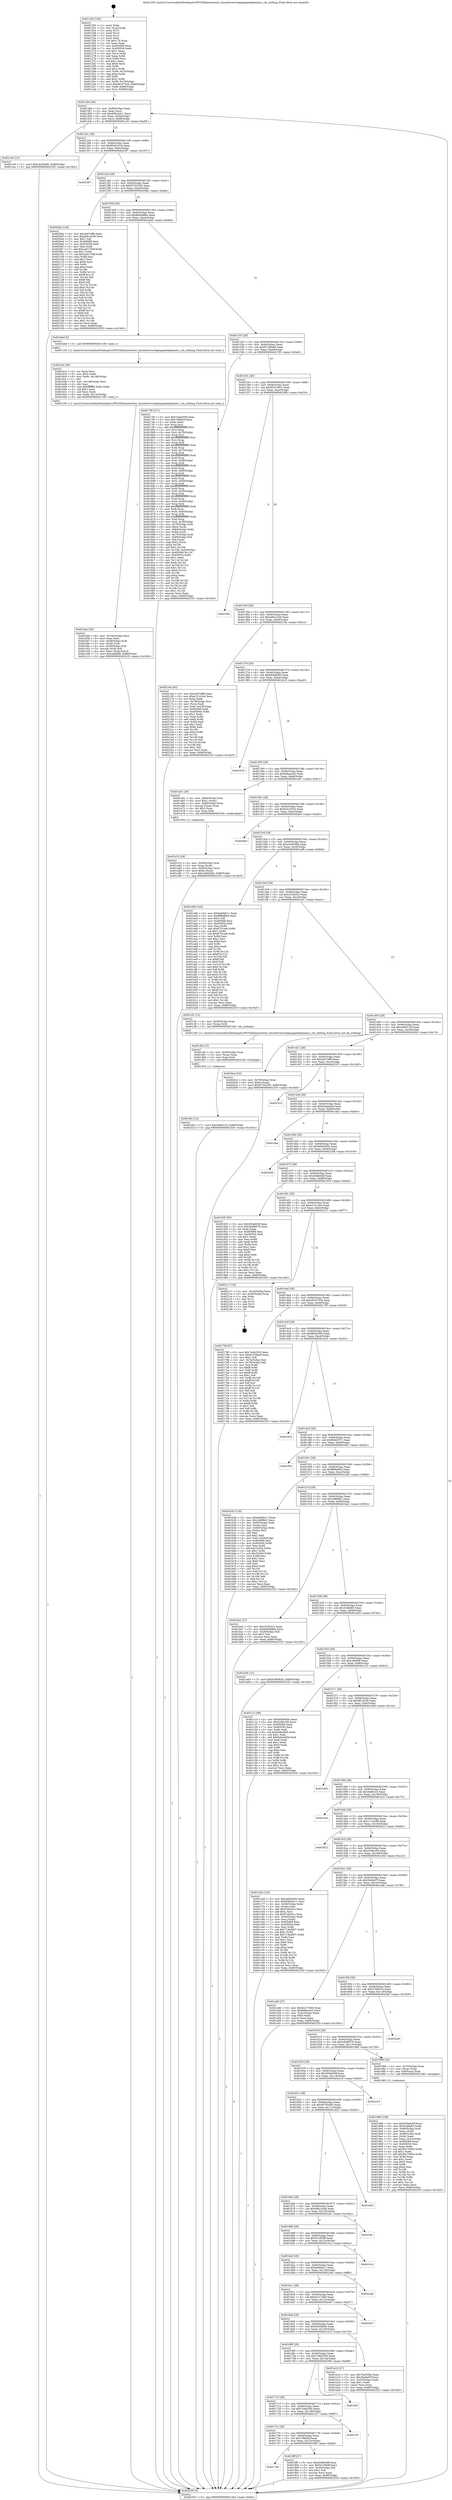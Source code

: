 digraph "0x401250" {
  label = "0x401250 (/mnt/c/Users/mathe/Desktop/tcc/POCII/binaries/extr_linuxdriversstagingspeakupmain.c_do_nothing_Final-ollvm.out::main(0))"
  labelloc = "t"
  node[shape=record]

  Entry [label="",width=0.3,height=0.3,shape=circle,fillcolor=black,style=filled]
  "0x4012b4" [label="{
     0x4012b4 [29]\l
     | [instrs]\l
     &nbsp;&nbsp;0x4012b4 \<+3\>: mov -0x80(%rbp),%eax\l
     &nbsp;&nbsp;0x4012b7 \<+2\>: mov %eax,%ecx\l
     &nbsp;&nbsp;0x4012b9 \<+6\>: sub $0x839e2d11,%ecx\l
     &nbsp;&nbsp;0x4012bf \<+6\>: mov %eax,-0x94(%rbp)\l
     &nbsp;&nbsp;0x4012c5 \<+6\>: mov %ecx,-0x98(%rbp)\l
     &nbsp;&nbsp;0x4012cb \<+6\>: je 0000000000401ce5 \<main+0xa95\>\l
  }"]
  "0x401ce5" [label="{
     0x401ce5 [12]\l
     | [instrs]\l
     &nbsp;&nbsp;0x401ce5 \<+7\>: movl $0xc4e50dd6,-0x80(%rbp)\l
     &nbsp;&nbsp;0x401cec \<+5\>: jmp 0000000000402335 \<main+0x10e5\>\l
  }"]
  "0x4012d1" [label="{
     0x4012d1 [28]\l
     | [instrs]\l
     &nbsp;&nbsp;0x4012d1 \<+5\>: jmp 00000000004012d6 \<main+0x86\>\l
     &nbsp;&nbsp;0x4012d6 \<+6\>: mov -0x94(%rbp),%eax\l
     &nbsp;&nbsp;0x4012dc \<+5\>: sub $0x85e6101b,%eax\l
     &nbsp;&nbsp;0x4012e1 \<+6\>: mov %eax,-0x9c(%rbp)\l
     &nbsp;&nbsp;0x4012e7 \<+6\>: je 0000000000402287 \<main+0x1037\>\l
  }"]
  Exit [label="",width=0.3,height=0.3,shape=circle,fillcolor=black,style=filled,peripheries=2]
  "0x402287" [label="{
     0x402287\l
  }", style=dashed]
  "0x4012ed" [label="{
     0x4012ed [28]\l
     | [instrs]\l
     &nbsp;&nbsp;0x4012ed \<+5\>: jmp 00000000004012f2 \<main+0xa2\>\l
     &nbsp;&nbsp;0x4012f2 \<+6\>: mov -0x94(%rbp),%eax\l
     &nbsp;&nbsp;0x4012f8 \<+5\>: sub $0x87332293,%eax\l
     &nbsp;&nbsp;0x4012fd \<+6\>: mov %eax,-0xa0(%rbp)\l
     &nbsp;&nbsp;0x401303 \<+6\>: je 00000000004020da \<main+0xe8a\>\l
  }"]
  "0x401d0c" [label="{
     0x401d0c [12]\l
     | [instrs]\l
     &nbsp;&nbsp;0x401d0c \<+7\>: movl $0xc846512f,-0x80(%rbp)\l
     &nbsp;&nbsp;0x401d13 \<+5\>: jmp 0000000000402335 \<main+0x10e5\>\l
  }"]
  "0x4020da" [label="{
     0x4020da [144]\l
     | [instrs]\l
     &nbsp;&nbsp;0x4020da \<+5\>: mov $0xcb67aff9,%eax\l
     &nbsp;&nbsp;0x4020df \<+5\>: mov $0xa091a169,%ecx\l
     &nbsp;&nbsp;0x4020e4 \<+2\>: mov $0x1,%dl\l
     &nbsp;&nbsp;0x4020e6 \<+7\>: mov 0x405068,%esi\l
     &nbsp;&nbsp;0x4020ed \<+7\>: mov 0x405054,%edi\l
     &nbsp;&nbsp;0x4020f4 \<+3\>: mov %esi,%r8d\l
     &nbsp;&nbsp;0x4020f7 \<+7\>: add $0x2a0170df,%r8d\l
     &nbsp;&nbsp;0x4020fe \<+4\>: sub $0x1,%r8d\l
     &nbsp;&nbsp;0x402102 \<+7\>: sub $0x2a0170df,%r8d\l
     &nbsp;&nbsp;0x402109 \<+4\>: imul %r8d,%esi\l
     &nbsp;&nbsp;0x40210d \<+3\>: and $0x1,%esi\l
     &nbsp;&nbsp;0x402110 \<+3\>: cmp $0x0,%esi\l
     &nbsp;&nbsp;0x402113 \<+4\>: sete %r9b\l
     &nbsp;&nbsp;0x402117 \<+3\>: cmp $0xa,%edi\l
     &nbsp;&nbsp;0x40211a \<+4\>: setl %r10b\l
     &nbsp;&nbsp;0x40211e \<+3\>: mov %r9b,%r11b\l
     &nbsp;&nbsp;0x402121 \<+4\>: xor $0xff,%r11b\l
     &nbsp;&nbsp;0x402125 \<+3\>: mov %r10b,%bl\l
     &nbsp;&nbsp;0x402128 \<+3\>: xor $0xff,%bl\l
     &nbsp;&nbsp;0x40212b \<+3\>: xor $0x0,%dl\l
     &nbsp;&nbsp;0x40212e \<+3\>: mov %r11b,%r14b\l
     &nbsp;&nbsp;0x402131 \<+4\>: and $0x0,%r14b\l
     &nbsp;&nbsp;0x402135 \<+3\>: and %dl,%r9b\l
     &nbsp;&nbsp;0x402138 \<+3\>: mov %bl,%r15b\l
     &nbsp;&nbsp;0x40213b \<+4\>: and $0x0,%r15b\l
     &nbsp;&nbsp;0x40213f \<+3\>: and %dl,%r10b\l
     &nbsp;&nbsp;0x402142 \<+3\>: or %r9b,%r14b\l
     &nbsp;&nbsp;0x402145 \<+3\>: or %r10b,%r15b\l
     &nbsp;&nbsp;0x402148 \<+3\>: xor %r15b,%r14b\l
     &nbsp;&nbsp;0x40214b \<+3\>: or %bl,%r11b\l
     &nbsp;&nbsp;0x40214e \<+4\>: xor $0xff,%r11b\l
     &nbsp;&nbsp;0x402152 \<+3\>: or $0x0,%dl\l
     &nbsp;&nbsp;0x402155 \<+3\>: and %dl,%r11b\l
     &nbsp;&nbsp;0x402158 \<+3\>: or %r11b,%r14b\l
     &nbsp;&nbsp;0x40215b \<+4\>: test $0x1,%r14b\l
     &nbsp;&nbsp;0x40215f \<+3\>: cmovne %ecx,%eax\l
     &nbsp;&nbsp;0x402162 \<+3\>: mov %eax,-0x80(%rbp)\l
     &nbsp;&nbsp;0x402165 \<+5\>: jmp 0000000000402335 \<main+0x10e5\>\l
  }"]
  "0x401309" [label="{
     0x401309 [28]\l
     | [instrs]\l
     &nbsp;&nbsp;0x401309 \<+5\>: jmp 000000000040130e \<main+0xbe\>\l
     &nbsp;&nbsp;0x40130e \<+6\>: mov -0x94(%rbp),%eax\l
     &nbsp;&nbsp;0x401314 \<+5\>: sub $0x8dd4d86a,%eax\l
     &nbsp;&nbsp;0x401319 \<+6\>: mov %eax,-0xa4(%rbp)\l
     &nbsp;&nbsp;0x40131f \<+6\>: je 0000000000401bbd \<main+0x96d\>\l
  }"]
  "0x401cfd" [label="{
     0x401cfd [15]\l
     | [instrs]\l
     &nbsp;&nbsp;0x401cfd \<+4\>: mov -0x58(%rbp),%rax\l
     &nbsp;&nbsp;0x401d01 \<+3\>: mov (%rax),%rax\l
     &nbsp;&nbsp;0x401d04 \<+3\>: mov %rax,%rdi\l
     &nbsp;&nbsp;0x401d07 \<+5\>: call 0000000000401030 \<free@plt\>\l
     | [calls]\l
     &nbsp;&nbsp;0x401030 \{1\} (unknown)\l
  }"]
  "0x401bbd" [label="{
     0x401bbd [5]\l
     | [instrs]\l
     &nbsp;&nbsp;0x401bbd \<+5\>: call 0000000000401160 \<next_i\>\l
     | [calls]\l
     &nbsp;&nbsp;0x401160 \{1\} (/mnt/c/Users/mathe/Desktop/tcc/POCII/binaries/extr_linuxdriversstagingspeakupmain.c_do_nothing_Final-ollvm.out::next_i)\l
  }"]
  "0x401325" [label="{
     0x401325 [28]\l
     | [instrs]\l
     &nbsp;&nbsp;0x401325 \<+5\>: jmp 000000000040132a \<main+0xda\>\l
     &nbsp;&nbsp;0x40132a \<+6\>: mov -0x94(%rbp),%eax\l
     &nbsp;&nbsp;0x401330 \<+5\>: sub $0x91338ae8,%eax\l
     &nbsp;&nbsp;0x401335 \<+6\>: mov %eax,-0xa8(%rbp)\l
     &nbsp;&nbsp;0x40133b \<+6\>: je 00000000004017f0 \<main+0x5a0\>\l
  }"]
  "0x401bee" [label="{
     0x401bee [39]\l
     | [instrs]\l
     &nbsp;&nbsp;0x401bee \<+6\>: mov -0x14c(%rbp),%ecx\l
     &nbsp;&nbsp;0x401bf4 \<+3\>: imul %eax,%ecx\l
     &nbsp;&nbsp;0x401bf7 \<+4\>: mov -0x58(%rbp),%rdi\l
     &nbsp;&nbsp;0x401bfb \<+3\>: mov (%rdi),%rdi\l
     &nbsp;&nbsp;0x401bfe \<+4\>: mov -0x50(%rbp),%r8\l
     &nbsp;&nbsp;0x401c02 \<+3\>: movslq (%r8),%r8\l
     &nbsp;&nbsp;0x401c05 \<+4\>: mov %ecx,(%rdi,%r8,4)\l
     &nbsp;&nbsp;0x401c09 \<+7\>: movl $0xca84f06,-0x80(%rbp)\l
     &nbsp;&nbsp;0x401c10 \<+5\>: jmp 0000000000402335 \<main+0x10e5\>\l
  }"]
  "0x4017f0" [label="{
     0x4017f0 [271]\l
     | [instrs]\l
     &nbsp;&nbsp;0x4017f0 \<+5\>: mov $0x7a4dc500,%eax\l
     &nbsp;&nbsp;0x4017f5 \<+5\>: mov $0x7cfbbfcf,%ecx\l
     &nbsp;&nbsp;0x4017fa \<+2\>: xor %edx,%edx\l
     &nbsp;&nbsp;0x4017fc \<+3\>: mov %rsp,%rsi\l
     &nbsp;&nbsp;0x4017ff \<+4\>: add $0xfffffffffffffff0,%rsi\l
     &nbsp;&nbsp;0x401803 \<+3\>: mov %rsi,%rsp\l
     &nbsp;&nbsp;0x401806 \<+4\>: mov %rsi,-0x78(%rbp)\l
     &nbsp;&nbsp;0x40180a \<+3\>: mov %rsp,%rsi\l
     &nbsp;&nbsp;0x40180d \<+4\>: add $0xfffffffffffffff0,%rsi\l
     &nbsp;&nbsp;0x401811 \<+3\>: mov %rsi,%rsp\l
     &nbsp;&nbsp;0x401814 \<+3\>: mov %rsp,%rdi\l
     &nbsp;&nbsp;0x401817 \<+4\>: add $0xfffffffffffffff0,%rdi\l
     &nbsp;&nbsp;0x40181b \<+3\>: mov %rdi,%rsp\l
     &nbsp;&nbsp;0x40181e \<+4\>: mov %rdi,-0x70(%rbp)\l
     &nbsp;&nbsp;0x401822 \<+3\>: mov %rsp,%rdi\l
     &nbsp;&nbsp;0x401825 \<+4\>: add $0xfffffffffffffff0,%rdi\l
     &nbsp;&nbsp;0x401829 \<+3\>: mov %rdi,%rsp\l
     &nbsp;&nbsp;0x40182c \<+4\>: mov %rdi,-0x68(%rbp)\l
     &nbsp;&nbsp;0x401830 \<+3\>: mov %rsp,%rdi\l
     &nbsp;&nbsp;0x401833 \<+4\>: add $0xfffffffffffffff0,%rdi\l
     &nbsp;&nbsp;0x401837 \<+3\>: mov %rdi,%rsp\l
     &nbsp;&nbsp;0x40183a \<+4\>: mov %rdi,-0x60(%rbp)\l
     &nbsp;&nbsp;0x40183e \<+3\>: mov %rsp,%rdi\l
     &nbsp;&nbsp;0x401841 \<+4\>: add $0xfffffffffffffff0,%rdi\l
     &nbsp;&nbsp;0x401845 \<+3\>: mov %rdi,%rsp\l
     &nbsp;&nbsp;0x401848 \<+4\>: mov %rdi,-0x58(%rbp)\l
     &nbsp;&nbsp;0x40184c \<+3\>: mov %rsp,%rdi\l
     &nbsp;&nbsp;0x40184f \<+4\>: add $0xfffffffffffffff0,%rdi\l
     &nbsp;&nbsp;0x401853 \<+3\>: mov %rdi,%rsp\l
     &nbsp;&nbsp;0x401856 \<+4\>: mov %rdi,-0x50(%rbp)\l
     &nbsp;&nbsp;0x40185a \<+3\>: mov %rsp,%rdi\l
     &nbsp;&nbsp;0x40185d \<+4\>: add $0xfffffffffffffff0,%rdi\l
     &nbsp;&nbsp;0x401861 \<+3\>: mov %rdi,%rsp\l
     &nbsp;&nbsp;0x401864 \<+4\>: mov %rdi,-0x48(%rbp)\l
     &nbsp;&nbsp;0x401868 \<+3\>: mov %rsp,%rdi\l
     &nbsp;&nbsp;0x40186b \<+4\>: add $0xfffffffffffffff0,%rdi\l
     &nbsp;&nbsp;0x40186f \<+3\>: mov %rdi,%rsp\l
     &nbsp;&nbsp;0x401872 \<+4\>: mov %rdi,-0x40(%rbp)\l
     &nbsp;&nbsp;0x401876 \<+3\>: mov %rsp,%rdi\l
     &nbsp;&nbsp;0x401879 \<+4\>: add $0xfffffffffffffff0,%rdi\l
     &nbsp;&nbsp;0x40187d \<+3\>: mov %rdi,%rsp\l
     &nbsp;&nbsp;0x401880 \<+4\>: mov %rdi,-0x38(%rbp)\l
     &nbsp;&nbsp;0x401884 \<+4\>: mov -0x78(%rbp),%rdi\l
     &nbsp;&nbsp;0x401888 \<+6\>: movl $0x0,(%rdi)\l
     &nbsp;&nbsp;0x40188e \<+7\>: mov -0x84(%rbp),%r8d\l
     &nbsp;&nbsp;0x401895 \<+3\>: mov %r8d,(%rsi)\l
     &nbsp;&nbsp;0x401898 \<+4\>: mov -0x70(%rbp),%rdi\l
     &nbsp;&nbsp;0x40189c \<+7\>: mov -0x90(%rbp),%r9\l
     &nbsp;&nbsp;0x4018a3 \<+3\>: mov %r9,(%rdi)\l
     &nbsp;&nbsp;0x4018a6 \<+3\>: cmpl $0x2,(%rsi)\l
     &nbsp;&nbsp;0x4018a9 \<+4\>: setne %r10b\l
     &nbsp;&nbsp;0x4018ad \<+4\>: and $0x1,%r10b\l
     &nbsp;&nbsp;0x4018b1 \<+4\>: mov %r10b,-0x2d(%rbp)\l
     &nbsp;&nbsp;0x4018b5 \<+8\>: mov 0x405068,%r11d\l
     &nbsp;&nbsp;0x4018bd \<+7\>: mov 0x405054,%ebx\l
     &nbsp;&nbsp;0x4018c4 \<+3\>: sub $0x1,%edx\l
     &nbsp;&nbsp;0x4018c7 \<+3\>: mov %r11d,%r14d\l
     &nbsp;&nbsp;0x4018ca \<+3\>: add %edx,%r14d\l
     &nbsp;&nbsp;0x4018cd \<+4\>: imul %r14d,%r11d\l
     &nbsp;&nbsp;0x4018d1 \<+4\>: and $0x1,%r11d\l
     &nbsp;&nbsp;0x4018d5 \<+4\>: cmp $0x0,%r11d\l
     &nbsp;&nbsp;0x4018d9 \<+4\>: sete %r10b\l
     &nbsp;&nbsp;0x4018dd \<+3\>: cmp $0xa,%ebx\l
     &nbsp;&nbsp;0x4018e0 \<+4\>: setl %r15b\l
     &nbsp;&nbsp;0x4018e4 \<+3\>: mov %r10b,%r12b\l
     &nbsp;&nbsp;0x4018e7 \<+3\>: and %r15b,%r12b\l
     &nbsp;&nbsp;0x4018ea \<+3\>: xor %r15b,%r10b\l
     &nbsp;&nbsp;0x4018ed \<+3\>: or %r10b,%r12b\l
     &nbsp;&nbsp;0x4018f0 \<+4\>: test $0x1,%r12b\l
     &nbsp;&nbsp;0x4018f4 \<+3\>: cmovne %ecx,%eax\l
     &nbsp;&nbsp;0x4018f7 \<+3\>: mov %eax,-0x80(%rbp)\l
     &nbsp;&nbsp;0x4018fa \<+5\>: jmp 0000000000402335 \<main+0x10e5\>\l
  }"]
  "0x401341" [label="{
     0x401341 [28]\l
     | [instrs]\l
     &nbsp;&nbsp;0x401341 \<+5\>: jmp 0000000000401346 \<main+0xf6\>\l
     &nbsp;&nbsp;0x401346 \<+6\>: mov -0x94(%rbp),%eax\l
     &nbsp;&nbsp;0x40134c \<+5\>: sub $0x95513461,%eax\l
     &nbsp;&nbsp;0x401351 \<+6\>: mov %eax,-0xac(%rbp)\l
     &nbsp;&nbsp;0x401357 \<+6\>: je 0000000000401f6b \<main+0xd1b\>\l
  }"]
  "0x401bc2" [label="{
     0x401bc2 [44]\l
     | [instrs]\l
     &nbsp;&nbsp;0x401bc2 \<+2\>: xor %ecx,%ecx\l
     &nbsp;&nbsp;0x401bc4 \<+5\>: mov $0x2,%edx\l
     &nbsp;&nbsp;0x401bc9 \<+6\>: mov %edx,-0x148(%rbp)\l
     &nbsp;&nbsp;0x401bcf \<+1\>: cltd\l
     &nbsp;&nbsp;0x401bd0 \<+6\>: mov -0x148(%rbp),%esi\l
     &nbsp;&nbsp;0x401bd6 \<+2\>: idiv %esi\l
     &nbsp;&nbsp;0x401bd8 \<+6\>: imul $0xfffffffe,%edx,%edx\l
     &nbsp;&nbsp;0x401bde \<+3\>: sub $0x1,%ecx\l
     &nbsp;&nbsp;0x401be1 \<+2\>: sub %ecx,%edx\l
     &nbsp;&nbsp;0x401be3 \<+6\>: mov %edx,-0x14c(%rbp)\l
     &nbsp;&nbsp;0x401be9 \<+5\>: call 0000000000401160 \<next_i\>\l
     | [calls]\l
     &nbsp;&nbsp;0x401160 \{1\} (/mnt/c/Users/mathe/Desktop/tcc/POCII/binaries/extr_linuxdriversstagingspeakupmain.c_do_nothing_Final-ollvm.out::next_i)\l
  }"]
  "0x401f6b" [label="{
     0x401f6b\l
  }", style=dashed]
  "0x40135d" [label="{
     0x40135d [28]\l
     | [instrs]\l
     &nbsp;&nbsp;0x40135d \<+5\>: jmp 0000000000401362 \<main+0x112\>\l
     &nbsp;&nbsp;0x401362 \<+6\>: mov -0x94(%rbp),%eax\l
     &nbsp;&nbsp;0x401368 \<+5\>: sub $0xa091a169,%eax\l
     &nbsp;&nbsp;0x40136d \<+6\>: mov %eax,-0xb0(%rbp)\l
     &nbsp;&nbsp;0x401373 \<+6\>: je 000000000040216a \<main+0xf1a\>\l
  }"]
  "0x401a7e" [label="{
     0x401a7e [29]\l
     | [instrs]\l
     &nbsp;&nbsp;0x401a7e \<+4\>: mov -0x58(%rbp),%rdi\l
     &nbsp;&nbsp;0x401a82 \<+3\>: mov %rax,(%rdi)\l
     &nbsp;&nbsp;0x401a85 \<+4\>: mov -0x50(%rbp),%rax\l
     &nbsp;&nbsp;0x401a89 \<+6\>: movl $0x0,(%rax)\l
     &nbsp;&nbsp;0x401a8f \<+7\>: movl $0xc4e50dd6,-0x80(%rbp)\l
     &nbsp;&nbsp;0x401a96 \<+5\>: jmp 0000000000402335 \<main+0x10e5\>\l
  }"]
  "0x40216a" [label="{
     0x40216a [93]\l
     | [instrs]\l
     &nbsp;&nbsp;0x40216a \<+5\>: mov $0xcb67aff9,%eax\l
     &nbsp;&nbsp;0x40216f \<+5\>: mov $0xe151c2e4,%ecx\l
     &nbsp;&nbsp;0x402174 \<+2\>: xor %edx,%edx\l
     &nbsp;&nbsp;0x402176 \<+4\>: mov -0x78(%rbp),%rsi\l
     &nbsp;&nbsp;0x40217a \<+2\>: mov (%rsi),%edi\l
     &nbsp;&nbsp;0x40217c \<+3\>: mov %edi,-0x24(%rbp)\l
     &nbsp;&nbsp;0x40217f \<+7\>: mov 0x405068,%edi\l
     &nbsp;&nbsp;0x402186 \<+8\>: mov 0x405054,%r8d\l
     &nbsp;&nbsp;0x40218e \<+3\>: sub $0x1,%edx\l
     &nbsp;&nbsp;0x402191 \<+3\>: mov %edi,%r9d\l
     &nbsp;&nbsp;0x402194 \<+3\>: add %edx,%r9d\l
     &nbsp;&nbsp;0x402197 \<+4\>: imul %r9d,%edi\l
     &nbsp;&nbsp;0x40219b \<+3\>: and $0x1,%edi\l
     &nbsp;&nbsp;0x40219e \<+3\>: cmp $0x0,%edi\l
     &nbsp;&nbsp;0x4021a1 \<+4\>: sete %r10b\l
     &nbsp;&nbsp;0x4021a5 \<+4\>: cmp $0xa,%r8d\l
     &nbsp;&nbsp;0x4021a9 \<+4\>: setl %r11b\l
     &nbsp;&nbsp;0x4021ad \<+3\>: mov %r10b,%bl\l
     &nbsp;&nbsp;0x4021b0 \<+3\>: and %r11b,%bl\l
     &nbsp;&nbsp;0x4021b3 \<+3\>: xor %r11b,%r10b\l
     &nbsp;&nbsp;0x4021b6 \<+3\>: or %r10b,%bl\l
     &nbsp;&nbsp;0x4021b9 \<+3\>: test $0x1,%bl\l
     &nbsp;&nbsp;0x4021bc \<+3\>: cmovne %ecx,%eax\l
     &nbsp;&nbsp;0x4021bf \<+3\>: mov %eax,-0x80(%rbp)\l
     &nbsp;&nbsp;0x4021c2 \<+5\>: jmp 0000000000402335 \<main+0x10e5\>\l
  }"]
  "0x401379" [label="{
     0x401379 [28]\l
     | [instrs]\l
     &nbsp;&nbsp;0x401379 \<+5\>: jmp 000000000040137e \<main+0x12e\>\l
     &nbsp;&nbsp;0x40137e \<+6\>: mov -0x94(%rbp),%eax\l
     &nbsp;&nbsp;0x401384 \<+5\>: sub $0xb64df265,%eax\l
     &nbsp;&nbsp;0x401389 \<+6\>: mov %eax,-0xb4(%rbp)\l
     &nbsp;&nbsp;0x40138f \<+6\>: je 0000000000401d18 \<main+0xac8\>\l
  }"]
  "0x401998" [label="{
     0x401998 [108]\l
     | [instrs]\l
     &nbsp;&nbsp;0x401998 \<+5\>: mov $0x450a630f,%ecx\l
     &nbsp;&nbsp;0x40199d \<+5\>: mov $0x3cdbb65,%edx\l
     &nbsp;&nbsp;0x4019a2 \<+4\>: mov -0x68(%rbp),%rdi\l
     &nbsp;&nbsp;0x4019a6 \<+2\>: mov %eax,(%rdi)\l
     &nbsp;&nbsp;0x4019a8 \<+4\>: mov -0x68(%rbp),%rdi\l
     &nbsp;&nbsp;0x4019ac \<+2\>: mov (%rdi),%eax\l
     &nbsp;&nbsp;0x4019ae \<+3\>: mov %eax,-0x2c(%rbp)\l
     &nbsp;&nbsp;0x4019b1 \<+7\>: mov 0x405068,%eax\l
     &nbsp;&nbsp;0x4019b8 \<+7\>: mov 0x405054,%esi\l
     &nbsp;&nbsp;0x4019bf \<+3\>: mov %eax,%r8d\l
     &nbsp;&nbsp;0x4019c2 \<+7\>: sub $0x93c7950a,%r8d\l
     &nbsp;&nbsp;0x4019c9 \<+4\>: sub $0x1,%r8d\l
     &nbsp;&nbsp;0x4019cd \<+7\>: add $0x93c7950a,%r8d\l
     &nbsp;&nbsp;0x4019d4 \<+4\>: imul %r8d,%eax\l
     &nbsp;&nbsp;0x4019d8 \<+3\>: and $0x1,%eax\l
     &nbsp;&nbsp;0x4019db \<+3\>: cmp $0x0,%eax\l
     &nbsp;&nbsp;0x4019de \<+4\>: sete %r9b\l
     &nbsp;&nbsp;0x4019e2 \<+3\>: cmp $0xa,%esi\l
     &nbsp;&nbsp;0x4019e5 \<+4\>: setl %r10b\l
     &nbsp;&nbsp;0x4019e9 \<+3\>: mov %r9b,%r11b\l
     &nbsp;&nbsp;0x4019ec \<+3\>: and %r10b,%r11b\l
     &nbsp;&nbsp;0x4019ef \<+3\>: xor %r10b,%r9b\l
     &nbsp;&nbsp;0x4019f2 \<+3\>: or %r9b,%r11b\l
     &nbsp;&nbsp;0x4019f5 \<+4\>: test $0x1,%r11b\l
     &nbsp;&nbsp;0x4019f9 \<+3\>: cmovne %edx,%ecx\l
     &nbsp;&nbsp;0x4019fc \<+3\>: mov %ecx,-0x80(%rbp)\l
     &nbsp;&nbsp;0x4019ff \<+5\>: jmp 0000000000402335 \<main+0x10e5\>\l
  }"]
  "0x401d18" [label="{
     0x401d18\l
  }", style=dashed]
  "0x401395" [label="{
     0x401395 [28]\l
     | [instrs]\l
     &nbsp;&nbsp;0x401395 \<+5\>: jmp 000000000040139a \<main+0x14a\>\l
     &nbsp;&nbsp;0x40139a \<+6\>: mov -0x94(%rbp),%eax\l
     &nbsp;&nbsp;0x4013a0 \<+5\>: sub $0xb6beecb3,%eax\l
     &nbsp;&nbsp;0x4013a5 \<+6\>: mov %eax,-0xb8(%rbp)\l
     &nbsp;&nbsp;0x4013ab \<+6\>: je 0000000000401a61 \<main+0x811\>\l
  }"]
  "0x40174d" [label="{
     0x40174d\l
  }", style=dashed]
  "0x401a61" [label="{
     0x401a61 [29]\l
     | [instrs]\l
     &nbsp;&nbsp;0x401a61 \<+4\>: mov -0x60(%rbp),%rax\l
     &nbsp;&nbsp;0x401a65 \<+6\>: movl $0x1,(%rax)\l
     &nbsp;&nbsp;0x401a6b \<+4\>: mov -0x60(%rbp),%rax\l
     &nbsp;&nbsp;0x401a6f \<+3\>: movslq (%rax),%rax\l
     &nbsp;&nbsp;0x401a72 \<+4\>: shl $0x2,%rax\l
     &nbsp;&nbsp;0x401a76 \<+3\>: mov %rax,%rdi\l
     &nbsp;&nbsp;0x401a79 \<+5\>: call 0000000000401050 \<malloc@plt\>\l
     | [calls]\l
     &nbsp;&nbsp;0x401050 \{1\} (unknown)\l
  }"]
  "0x4013b1" [label="{
     0x4013b1 [28]\l
     | [instrs]\l
     &nbsp;&nbsp;0x4013b1 \<+5\>: jmp 00000000004013b6 \<main+0x166\>\l
     &nbsp;&nbsp;0x4013b6 \<+6\>: mov -0x94(%rbp),%eax\l
     &nbsp;&nbsp;0x4013bc \<+5\>: sub $0xbc010543,%eax\l
     &nbsp;&nbsp;0x4013c1 \<+6\>: mov %eax,-0xbc(%rbp)\l
     &nbsp;&nbsp;0x4013c7 \<+6\>: je 00000000004020b3 \<main+0xe63\>\l
  }"]
  "0x4018ff" [label="{
     0x4018ff [27]\l
     | [instrs]\l
     &nbsp;&nbsp;0x4018ff \<+5\>: mov $0xe0d8e0df,%eax\l
     &nbsp;&nbsp;0x401904 \<+5\>: mov $0x5c10f39f,%ecx\l
     &nbsp;&nbsp;0x401909 \<+3\>: mov -0x2d(%rbp),%dl\l
     &nbsp;&nbsp;0x40190c \<+3\>: test $0x1,%dl\l
     &nbsp;&nbsp;0x40190f \<+3\>: cmovne %ecx,%eax\l
     &nbsp;&nbsp;0x401912 \<+3\>: mov %eax,-0x80(%rbp)\l
     &nbsp;&nbsp;0x401915 \<+5\>: jmp 0000000000402335 \<main+0x10e5\>\l
  }"]
  "0x4020b3" [label="{
     0x4020b3\l
  }", style=dashed]
  "0x4013cd" [label="{
     0x4013cd [28]\l
     | [instrs]\l
     &nbsp;&nbsp;0x4013cd \<+5\>: jmp 00000000004013d2 \<main+0x182\>\l
     &nbsp;&nbsp;0x4013d2 \<+6\>: mov -0x94(%rbp),%eax\l
     &nbsp;&nbsp;0x4013d8 \<+5\>: sub $0xc4e50dd6,%eax\l
     &nbsp;&nbsp;0x4013dd \<+6\>: mov %eax,-0xc0(%rbp)\l
     &nbsp;&nbsp;0x4013e3 \<+6\>: je 0000000000401a9b \<main+0x84b\>\l
  }"]
  "0x401731" [label="{
     0x401731 [28]\l
     | [instrs]\l
     &nbsp;&nbsp;0x401731 \<+5\>: jmp 0000000000401736 \<main+0x4e6\>\l
     &nbsp;&nbsp;0x401736 \<+6\>: mov -0x94(%rbp),%eax\l
     &nbsp;&nbsp;0x40173c \<+5\>: sub $0x7cfbbfcf,%eax\l
     &nbsp;&nbsp;0x401741 \<+6\>: mov %eax,-0x13c(%rbp)\l
     &nbsp;&nbsp;0x401747 \<+6\>: je 00000000004018ff \<main+0x6af\>\l
  }"]
  "0x401a9b" [label="{
     0x401a9b [144]\l
     | [instrs]\l
     &nbsp;&nbsp;0x401a9b \<+5\>: mov $0x6afd4b11,%eax\l
     &nbsp;&nbsp;0x401aa0 \<+5\>: mov $0xff06d844,%ecx\l
     &nbsp;&nbsp;0x401aa5 \<+2\>: mov $0x1,%dl\l
     &nbsp;&nbsp;0x401aa7 \<+7\>: mov 0x405068,%esi\l
     &nbsp;&nbsp;0x401aae \<+7\>: mov 0x405054,%edi\l
     &nbsp;&nbsp;0x401ab5 \<+3\>: mov %esi,%r8d\l
     &nbsp;&nbsp;0x401ab8 \<+7\>: add $0x8701ee6,%r8d\l
     &nbsp;&nbsp;0x401abf \<+4\>: sub $0x1,%r8d\l
     &nbsp;&nbsp;0x401ac3 \<+7\>: sub $0x8701ee6,%r8d\l
     &nbsp;&nbsp;0x401aca \<+4\>: imul %r8d,%esi\l
     &nbsp;&nbsp;0x401ace \<+3\>: and $0x1,%esi\l
     &nbsp;&nbsp;0x401ad1 \<+3\>: cmp $0x0,%esi\l
     &nbsp;&nbsp;0x401ad4 \<+4\>: sete %r9b\l
     &nbsp;&nbsp;0x401ad8 \<+3\>: cmp $0xa,%edi\l
     &nbsp;&nbsp;0x401adb \<+4\>: setl %r10b\l
     &nbsp;&nbsp;0x401adf \<+3\>: mov %r9b,%r11b\l
     &nbsp;&nbsp;0x401ae2 \<+4\>: xor $0xff,%r11b\l
     &nbsp;&nbsp;0x401ae6 \<+3\>: mov %r10b,%bl\l
     &nbsp;&nbsp;0x401ae9 \<+3\>: xor $0xff,%bl\l
     &nbsp;&nbsp;0x401aec \<+3\>: xor $0x0,%dl\l
     &nbsp;&nbsp;0x401aef \<+3\>: mov %r11b,%r14b\l
     &nbsp;&nbsp;0x401af2 \<+4\>: and $0x0,%r14b\l
     &nbsp;&nbsp;0x401af6 \<+3\>: and %dl,%r9b\l
     &nbsp;&nbsp;0x401af9 \<+3\>: mov %bl,%r15b\l
     &nbsp;&nbsp;0x401afc \<+4\>: and $0x0,%r15b\l
     &nbsp;&nbsp;0x401b00 \<+3\>: and %dl,%r10b\l
     &nbsp;&nbsp;0x401b03 \<+3\>: or %r9b,%r14b\l
     &nbsp;&nbsp;0x401b06 \<+3\>: or %r10b,%r15b\l
     &nbsp;&nbsp;0x401b09 \<+3\>: xor %r15b,%r14b\l
     &nbsp;&nbsp;0x401b0c \<+3\>: or %bl,%r11b\l
     &nbsp;&nbsp;0x401b0f \<+4\>: xor $0xff,%r11b\l
     &nbsp;&nbsp;0x401b13 \<+3\>: or $0x0,%dl\l
     &nbsp;&nbsp;0x401b16 \<+3\>: and %dl,%r11b\l
     &nbsp;&nbsp;0x401b19 \<+3\>: or %r11b,%r14b\l
     &nbsp;&nbsp;0x401b1c \<+4\>: test $0x1,%r14b\l
     &nbsp;&nbsp;0x401b20 \<+3\>: cmovne %ecx,%eax\l
     &nbsp;&nbsp;0x401b23 \<+3\>: mov %eax,-0x80(%rbp)\l
     &nbsp;&nbsp;0x401b26 \<+5\>: jmp 0000000000402335 \<main+0x10e5\>\l
  }"]
  "0x4013e9" [label="{
     0x4013e9 [28]\l
     | [instrs]\l
     &nbsp;&nbsp;0x4013e9 \<+5\>: jmp 00000000004013ee \<main+0x19e\>\l
     &nbsp;&nbsp;0x4013ee \<+6\>: mov -0x94(%rbp),%eax\l
     &nbsp;&nbsp;0x4013f4 \<+5\>: sub $0xc51fb32c,%eax\l
     &nbsp;&nbsp;0x4013f9 \<+6\>: mov %eax,-0xc4(%rbp)\l
     &nbsp;&nbsp;0x4013ff \<+6\>: je 0000000000401cf1 \<main+0xaa1\>\l
  }"]
  "0x4021d7" [label="{
     0x4021d7\l
  }", style=dashed]
  "0x401cf1" [label="{
     0x401cf1 [12]\l
     | [instrs]\l
     &nbsp;&nbsp;0x401cf1 \<+4\>: mov -0x58(%rbp),%rax\l
     &nbsp;&nbsp;0x401cf5 \<+3\>: mov (%rax),%rdi\l
     &nbsp;&nbsp;0x401cf8 \<+5\>: call 0000000000401240 \<do_nothing\>\l
     | [calls]\l
     &nbsp;&nbsp;0x401240 \{1\} (/mnt/c/Users/mathe/Desktop/tcc/POCII/binaries/extr_linuxdriversstagingspeakupmain.c_do_nothing_Final-ollvm.out::do_nothing)\l
  }"]
  "0x401405" [label="{
     0x401405 [28]\l
     | [instrs]\l
     &nbsp;&nbsp;0x401405 \<+5\>: jmp 000000000040140a \<main+0x1ba\>\l
     &nbsp;&nbsp;0x40140a \<+6\>: mov -0x94(%rbp),%eax\l
     &nbsp;&nbsp;0x401410 \<+5\>: sub $0xc846512f,%eax\l
     &nbsp;&nbsp;0x401415 \<+6\>: mov %eax,-0xc8(%rbp)\l
     &nbsp;&nbsp;0x40141b \<+6\>: je 00000000004020c4 \<main+0xe74\>\l
  }"]
  "0x401715" [label="{
     0x401715 [28]\l
     | [instrs]\l
     &nbsp;&nbsp;0x401715 \<+5\>: jmp 000000000040171a \<main+0x4ca\>\l
     &nbsp;&nbsp;0x40171a \<+6\>: mov -0x94(%rbp),%eax\l
     &nbsp;&nbsp;0x401720 \<+5\>: sub $0x7a4dc500,%eax\l
     &nbsp;&nbsp;0x401725 \<+6\>: mov %eax,-0x138(%rbp)\l
     &nbsp;&nbsp;0x40172b \<+6\>: je 00000000004021d7 \<main+0xf87\>\l
  }"]
  "0x4020c4" [label="{
     0x4020c4 [22]\l
     | [instrs]\l
     &nbsp;&nbsp;0x4020c4 \<+4\>: mov -0x78(%rbp),%rax\l
     &nbsp;&nbsp;0x4020c8 \<+6\>: movl $0x0,(%rax)\l
     &nbsp;&nbsp;0x4020ce \<+7\>: movl $0x87332293,-0x80(%rbp)\l
     &nbsp;&nbsp;0x4020d5 \<+5\>: jmp 0000000000402335 \<main+0x10e5\>\l
  }"]
  "0x401421" [label="{
     0x401421 [28]\l
     | [instrs]\l
     &nbsp;&nbsp;0x401421 \<+5\>: jmp 0000000000401426 \<main+0x1d6\>\l
     &nbsp;&nbsp;0x401426 \<+6\>: mov -0x94(%rbp),%eax\l
     &nbsp;&nbsp;0x40142c \<+5\>: sub $0xcb67aff9,%eax\l
     &nbsp;&nbsp;0x401431 \<+6\>: mov %eax,-0xcc(%rbp)\l
     &nbsp;&nbsp;0x401437 \<+6\>: je 0000000000402323 \<main+0x10d3\>\l
  }"]
  "0x401f5f" [label="{
     0x401f5f\l
  }", style=dashed]
  "0x402323" [label="{
     0x402323\l
  }", style=dashed]
  "0x40143d" [label="{
     0x40143d [28]\l
     | [instrs]\l
     &nbsp;&nbsp;0x40143d \<+5\>: jmp 0000000000401442 \<main+0x1f2\>\l
     &nbsp;&nbsp;0x401442 \<+6\>: mov -0x94(%rbp),%eax\l
     &nbsp;&nbsp;0x401448 \<+5\>: sub $0xd2abab29,%eax\l
     &nbsp;&nbsp;0x40144d \<+6\>: mov %eax,-0xd0(%rbp)\l
     &nbsp;&nbsp;0x401453 \<+6\>: je 0000000000401daa \<main+0xb5a\>\l
  }"]
  "0x4016f9" [label="{
     0x4016f9 [28]\l
     | [instrs]\l
     &nbsp;&nbsp;0x4016f9 \<+5\>: jmp 00000000004016fe \<main+0x4ae\>\l
     &nbsp;&nbsp;0x4016fe \<+6\>: mov -0x94(%rbp),%eax\l
     &nbsp;&nbsp;0x401704 \<+5\>: sub $0x72802559,%eax\l
     &nbsp;&nbsp;0x401709 \<+6\>: mov %eax,-0x134(%rbp)\l
     &nbsp;&nbsp;0x40170f \<+6\>: je 0000000000401f5f \<main+0xd0f\>\l
  }"]
  "0x401daa" [label="{
     0x401daa\l
  }", style=dashed]
  "0x401459" [label="{
     0x401459 [28]\l
     | [instrs]\l
     &nbsp;&nbsp;0x401459 \<+5\>: jmp 000000000040145e \<main+0x20e\>\l
     &nbsp;&nbsp;0x40145e \<+6\>: mov -0x94(%rbp),%eax\l
     &nbsp;&nbsp;0x401464 \<+5\>: sub $0xdd5e645e,%eax\l
     &nbsp;&nbsp;0x401469 \<+6\>: mov %eax,-0xd4(%rbp)\l
     &nbsp;&nbsp;0x40146f \<+6\>: je 0000000000402268 \<main+0x1018\>\l
  }"]
  "0x401a10" [label="{
     0x401a10 [27]\l
     | [instrs]\l
     &nbsp;&nbsp;0x401a10 \<+5\>: mov $0x7fa355fe,%eax\l
     &nbsp;&nbsp;0x401a15 \<+5\>: mov $0x2fa4bd7f,%ecx\l
     &nbsp;&nbsp;0x401a1a \<+3\>: mov -0x2c(%rbp),%edx\l
     &nbsp;&nbsp;0x401a1d \<+3\>: cmp $0x1,%edx\l
     &nbsp;&nbsp;0x401a20 \<+3\>: cmovl %ecx,%eax\l
     &nbsp;&nbsp;0x401a23 \<+3\>: mov %eax,-0x80(%rbp)\l
     &nbsp;&nbsp;0x401a26 \<+5\>: jmp 0000000000402335 \<main+0x10e5\>\l
  }"]
  "0x402268" [label="{
     0x402268\l
  }", style=dashed]
  "0x401475" [label="{
     0x401475 [28]\l
     | [instrs]\l
     &nbsp;&nbsp;0x401475 \<+5\>: jmp 000000000040147a \<main+0x22a\>\l
     &nbsp;&nbsp;0x40147a \<+6\>: mov -0x94(%rbp),%eax\l
     &nbsp;&nbsp;0x401480 \<+5\>: sub $0xe0d8e0df,%eax\l
     &nbsp;&nbsp;0x401485 \<+6\>: mov %eax,-0xd8(%rbp)\l
     &nbsp;&nbsp;0x40148b \<+6\>: je 0000000000401935 \<main+0x6e5\>\l
  }"]
  "0x4016dd" [label="{
     0x4016dd [28]\l
     | [instrs]\l
     &nbsp;&nbsp;0x4016dd \<+5\>: jmp 00000000004016e2 \<main+0x492\>\l
     &nbsp;&nbsp;0x4016e2 \<+6\>: mov -0x94(%rbp),%eax\l
     &nbsp;&nbsp;0x4016e8 \<+5\>: sub $0x6c956620,%eax\l
     &nbsp;&nbsp;0x4016ed \<+6\>: mov %eax,-0x130(%rbp)\l
     &nbsp;&nbsp;0x4016f3 \<+6\>: je 0000000000401a10 \<main+0x7c0\>\l
  }"]
  "0x401935" [label="{
     0x401935 [83]\l
     | [instrs]\l
     &nbsp;&nbsp;0x401935 \<+5\>: mov $0x450a630f,%eax\l
     &nbsp;&nbsp;0x40193a \<+5\>: mov $0x3ab98576,%ecx\l
     &nbsp;&nbsp;0x40193f \<+2\>: xor %edx,%edx\l
     &nbsp;&nbsp;0x401941 \<+7\>: mov 0x405068,%esi\l
     &nbsp;&nbsp;0x401948 \<+7\>: mov 0x405054,%edi\l
     &nbsp;&nbsp;0x40194f \<+3\>: sub $0x1,%edx\l
     &nbsp;&nbsp;0x401952 \<+3\>: mov %esi,%r8d\l
     &nbsp;&nbsp;0x401955 \<+3\>: add %edx,%r8d\l
     &nbsp;&nbsp;0x401958 \<+4\>: imul %r8d,%esi\l
     &nbsp;&nbsp;0x40195c \<+3\>: and $0x1,%esi\l
     &nbsp;&nbsp;0x40195f \<+3\>: cmp $0x0,%esi\l
     &nbsp;&nbsp;0x401962 \<+4\>: sete %r9b\l
     &nbsp;&nbsp;0x401966 \<+3\>: cmp $0xa,%edi\l
     &nbsp;&nbsp;0x401969 \<+4\>: setl %r10b\l
     &nbsp;&nbsp;0x40196d \<+3\>: mov %r9b,%r11b\l
     &nbsp;&nbsp;0x401970 \<+3\>: and %r10b,%r11b\l
     &nbsp;&nbsp;0x401973 \<+3\>: xor %r10b,%r9b\l
     &nbsp;&nbsp;0x401976 \<+3\>: or %r9b,%r11b\l
     &nbsp;&nbsp;0x401979 \<+4\>: test $0x1,%r11b\l
     &nbsp;&nbsp;0x40197d \<+3\>: cmovne %ecx,%eax\l
     &nbsp;&nbsp;0x401980 \<+3\>: mov %eax,-0x80(%rbp)\l
     &nbsp;&nbsp;0x401983 \<+5\>: jmp 0000000000402335 \<main+0x10e5\>\l
  }"]
  "0x401491" [label="{
     0x401491 [28]\l
     | [instrs]\l
     &nbsp;&nbsp;0x401491 \<+5\>: jmp 0000000000401496 \<main+0x246\>\l
     &nbsp;&nbsp;0x401496 \<+6\>: mov -0x94(%rbp),%eax\l
     &nbsp;&nbsp;0x40149c \<+5\>: sub $0xe151c2e4,%eax\l
     &nbsp;&nbsp;0x4014a1 \<+6\>: mov %eax,-0xdc(%rbp)\l
     &nbsp;&nbsp;0x4014a7 \<+6\>: je 00000000004021c7 \<main+0xf77\>\l
  }"]
  "0x4020a7" [label="{
     0x4020a7\l
  }", style=dashed]
  "0x4021c7" [label="{
     0x4021c7 [16]\l
     | [instrs]\l
     &nbsp;&nbsp;0x4021c7 \<+3\>: mov -0x24(%rbp),%eax\l
     &nbsp;&nbsp;0x4021ca \<+4\>: lea -0x20(%rbp),%rsp\l
     &nbsp;&nbsp;0x4021ce \<+1\>: pop %rbx\l
     &nbsp;&nbsp;0x4021cf \<+2\>: pop %r12\l
     &nbsp;&nbsp;0x4021d1 \<+2\>: pop %r14\l
     &nbsp;&nbsp;0x4021d3 \<+2\>: pop %r15\l
     &nbsp;&nbsp;0x4021d5 \<+1\>: pop %rbp\l
     &nbsp;&nbsp;0x4021d6 \<+1\>: ret\l
  }"]
  "0x4014ad" [label="{
     0x4014ad [28]\l
     | [instrs]\l
     &nbsp;&nbsp;0x4014ad \<+5\>: jmp 00000000004014b2 \<main+0x262\>\l
     &nbsp;&nbsp;0x4014b2 \<+6\>: mov -0x94(%rbp),%eax\l
     &nbsp;&nbsp;0x4014b8 \<+5\>: sub $0xe81d7334,%eax\l
     &nbsp;&nbsp;0x4014bd \<+6\>: mov %eax,-0xe0(%rbp)\l
     &nbsp;&nbsp;0x4014c3 \<+6\>: je 000000000040178f \<main+0x53f\>\l
  }"]
  "0x4016c1" [label="{
     0x4016c1 [28]\l
     | [instrs]\l
     &nbsp;&nbsp;0x4016c1 \<+5\>: jmp 00000000004016c6 \<main+0x476\>\l
     &nbsp;&nbsp;0x4016c6 \<+6\>: mov -0x94(%rbp),%eax\l
     &nbsp;&nbsp;0x4016cc \<+5\>: sub $0x6c217bd0,%eax\l
     &nbsp;&nbsp;0x4016d1 \<+6\>: mov %eax,-0x12c(%rbp)\l
     &nbsp;&nbsp;0x4016d7 \<+6\>: je 00000000004020a7 \<main+0xe57\>\l
  }"]
  "0x40178f" [label="{
     0x40178f [97]\l
     | [instrs]\l
     &nbsp;&nbsp;0x40178f \<+5\>: mov $0x7a4dc500,%eax\l
     &nbsp;&nbsp;0x401794 \<+5\>: mov $0x91338ae8,%ecx\l
     &nbsp;&nbsp;0x401799 \<+2\>: mov $0x1,%dl\l
     &nbsp;&nbsp;0x40179b \<+4\>: mov -0x7a(%rbp),%sil\l
     &nbsp;&nbsp;0x40179f \<+4\>: mov -0x79(%rbp),%dil\l
     &nbsp;&nbsp;0x4017a3 \<+3\>: mov %sil,%r8b\l
     &nbsp;&nbsp;0x4017a6 \<+4\>: xor $0xff,%r8b\l
     &nbsp;&nbsp;0x4017aa \<+3\>: mov %dil,%r9b\l
     &nbsp;&nbsp;0x4017ad \<+4\>: xor $0xff,%r9b\l
     &nbsp;&nbsp;0x4017b1 \<+3\>: xor $0x1,%dl\l
     &nbsp;&nbsp;0x4017b4 \<+3\>: mov %r8b,%r10b\l
     &nbsp;&nbsp;0x4017b7 \<+4\>: and $0xff,%r10b\l
     &nbsp;&nbsp;0x4017bb \<+3\>: and %dl,%sil\l
     &nbsp;&nbsp;0x4017be \<+3\>: mov %r9b,%r11b\l
     &nbsp;&nbsp;0x4017c1 \<+4\>: and $0xff,%r11b\l
     &nbsp;&nbsp;0x4017c5 \<+3\>: and %dl,%dil\l
     &nbsp;&nbsp;0x4017c8 \<+3\>: or %sil,%r10b\l
     &nbsp;&nbsp;0x4017cb \<+3\>: or %dil,%r11b\l
     &nbsp;&nbsp;0x4017ce \<+3\>: xor %r11b,%r10b\l
     &nbsp;&nbsp;0x4017d1 \<+3\>: or %r9b,%r8b\l
     &nbsp;&nbsp;0x4017d4 \<+4\>: xor $0xff,%r8b\l
     &nbsp;&nbsp;0x4017d8 \<+3\>: or $0x1,%dl\l
     &nbsp;&nbsp;0x4017db \<+3\>: and %dl,%r8b\l
     &nbsp;&nbsp;0x4017de \<+3\>: or %r8b,%r10b\l
     &nbsp;&nbsp;0x4017e1 \<+4\>: test $0x1,%r10b\l
     &nbsp;&nbsp;0x4017e5 \<+3\>: cmovne %ecx,%eax\l
     &nbsp;&nbsp;0x4017e8 \<+3\>: mov %eax,-0x80(%rbp)\l
     &nbsp;&nbsp;0x4017eb \<+5\>: jmp 0000000000402335 \<main+0x10e5\>\l
  }"]
  "0x4014c9" [label="{
     0x4014c9 [28]\l
     | [instrs]\l
     &nbsp;&nbsp;0x4014c9 \<+5\>: jmp 00000000004014ce \<main+0x27e\>\l
     &nbsp;&nbsp;0x4014ce \<+6\>: mov -0x94(%rbp),%eax\l
     &nbsp;&nbsp;0x4014d4 \<+5\>: sub $0xf682b306,%eax\l
     &nbsp;&nbsp;0x4014d9 \<+6\>: mov %eax,-0xe4(%rbp)\l
     &nbsp;&nbsp;0x4014df \<+6\>: je 0000000000401e52 \<main+0xc02\>\l
  }"]
  "0x402335" [label="{
     0x402335 [5]\l
     | [instrs]\l
     &nbsp;&nbsp;0x402335 \<+5\>: jmp 00000000004012b4 \<main+0x64\>\l
  }"]
  "0x401250" [label="{
     0x401250 [100]\l
     | [instrs]\l
     &nbsp;&nbsp;0x401250 \<+1\>: push %rbp\l
     &nbsp;&nbsp;0x401251 \<+3\>: mov %rsp,%rbp\l
     &nbsp;&nbsp;0x401254 \<+2\>: push %r15\l
     &nbsp;&nbsp;0x401256 \<+2\>: push %r14\l
     &nbsp;&nbsp;0x401258 \<+2\>: push %r12\l
     &nbsp;&nbsp;0x40125a \<+1\>: push %rbx\l
     &nbsp;&nbsp;0x40125b \<+7\>: sub $0x170,%rsp\l
     &nbsp;&nbsp;0x401262 \<+2\>: xor %eax,%eax\l
     &nbsp;&nbsp;0x401264 \<+7\>: mov 0x405068,%ecx\l
     &nbsp;&nbsp;0x40126b \<+7\>: mov 0x405054,%edx\l
     &nbsp;&nbsp;0x401272 \<+3\>: sub $0x1,%eax\l
     &nbsp;&nbsp;0x401275 \<+3\>: mov %ecx,%r8d\l
     &nbsp;&nbsp;0x401278 \<+3\>: add %eax,%r8d\l
     &nbsp;&nbsp;0x40127b \<+4\>: imul %r8d,%ecx\l
     &nbsp;&nbsp;0x40127f \<+3\>: and $0x1,%ecx\l
     &nbsp;&nbsp;0x401282 \<+3\>: cmp $0x0,%ecx\l
     &nbsp;&nbsp;0x401285 \<+4\>: sete %r9b\l
     &nbsp;&nbsp;0x401289 \<+4\>: and $0x1,%r9b\l
     &nbsp;&nbsp;0x40128d \<+4\>: mov %r9b,-0x7a(%rbp)\l
     &nbsp;&nbsp;0x401291 \<+3\>: cmp $0xa,%edx\l
     &nbsp;&nbsp;0x401294 \<+4\>: setl %r9b\l
     &nbsp;&nbsp;0x401298 \<+4\>: and $0x1,%r9b\l
     &nbsp;&nbsp;0x40129c \<+4\>: mov %r9b,-0x79(%rbp)\l
     &nbsp;&nbsp;0x4012a0 \<+7\>: movl $0xe81d7334,-0x80(%rbp)\l
     &nbsp;&nbsp;0x4012a7 \<+6\>: mov %edi,-0x84(%rbp)\l
     &nbsp;&nbsp;0x4012ad \<+7\>: mov %rsi,-0x90(%rbp)\l
  }"]
  "0x402246" [label="{
     0x402246\l
  }", style=dashed]
  "0x4016a5" [label="{
     0x4016a5 [28]\l
     | [instrs]\l
     &nbsp;&nbsp;0x4016a5 \<+5\>: jmp 00000000004016aa \<main+0x45a\>\l
     &nbsp;&nbsp;0x4016aa \<+6\>: mov -0x94(%rbp),%eax\l
     &nbsp;&nbsp;0x4016b0 \<+5\>: sub $0x6afd4b11,%eax\l
     &nbsp;&nbsp;0x4016b5 \<+6\>: mov %eax,-0x128(%rbp)\l
     &nbsp;&nbsp;0x4016bb \<+6\>: je 0000000000402246 \<main+0xff6\>\l
  }"]
  "0x401e52" [label="{
     0x401e52\l
  }", style=dashed]
  "0x4014e5" [label="{
     0x4014e5 [28]\l
     | [instrs]\l
     &nbsp;&nbsp;0x4014e5 \<+5\>: jmp 00000000004014ea \<main+0x29a\>\l
     &nbsp;&nbsp;0x4014ea \<+6\>: mov -0x94(%rbp),%eax\l
     &nbsp;&nbsp;0x4014f0 \<+5\>: sub $0xf84d3571,%eax\l
     &nbsp;&nbsp;0x4014f5 \<+6\>: mov %eax,-0xe8(%rbp)\l
     &nbsp;&nbsp;0x4014fb \<+6\>: je 0000000000401f92 \<main+0xd42\>\l
  }"]
  "0x40191a" [label="{
     0x40191a\l
  }", style=dashed]
  "0x401f92" [label="{
     0x401f92\l
  }", style=dashed]
  "0x401501" [label="{
     0x401501 [28]\l
     | [instrs]\l
     &nbsp;&nbsp;0x401501 \<+5\>: jmp 0000000000401506 \<main+0x2b6\>\l
     &nbsp;&nbsp;0x401506 \<+6\>: mov -0x94(%rbp),%eax\l
     &nbsp;&nbsp;0x40150c \<+5\>: sub $0xff06d844,%eax\l
     &nbsp;&nbsp;0x401511 \<+6\>: mov %eax,-0xec(%rbp)\l
     &nbsp;&nbsp;0x401517 \<+6\>: je 0000000000401b2b \<main+0x8db\>\l
  }"]
  "0x401689" [label="{
     0x401689 [28]\l
     | [instrs]\l
     &nbsp;&nbsp;0x401689 \<+5\>: jmp 000000000040168e \<main+0x43e\>\l
     &nbsp;&nbsp;0x40168e \<+6\>: mov -0x94(%rbp),%eax\l
     &nbsp;&nbsp;0x401694 \<+5\>: sub $0x5c10f39f,%eax\l
     &nbsp;&nbsp;0x401699 \<+6\>: mov %eax,-0x124(%rbp)\l
     &nbsp;&nbsp;0x40169f \<+6\>: je 000000000040191a \<main+0x6ca\>\l
  }"]
  "0x401b2b" [label="{
     0x401b2b [119]\l
     | [instrs]\l
     &nbsp;&nbsp;0x401b2b \<+5\>: mov $0x6afd4b11,%eax\l
     &nbsp;&nbsp;0x401b30 \<+5\>: mov $0x24898d1,%ecx\l
     &nbsp;&nbsp;0x401b35 \<+4\>: mov -0x50(%rbp),%rdx\l
     &nbsp;&nbsp;0x401b39 \<+2\>: mov (%rdx),%esi\l
     &nbsp;&nbsp;0x401b3b \<+4\>: mov -0x60(%rbp),%rdx\l
     &nbsp;&nbsp;0x401b3f \<+2\>: cmp (%rdx),%esi\l
     &nbsp;&nbsp;0x401b41 \<+4\>: setl %dil\l
     &nbsp;&nbsp;0x401b45 \<+4\>: and $0x1,%dil\l
     &nbsp;&nbsp;0x401b49 \<+4\>: mov %dil,-0x26(%rbp)\l
     &nbsp;&nbsp;0x401b4d \<+7\>: mov 0x405068,%esi\l
     &nbsp;&nbsp;0x401b54 \<+8\>: mov 0x405054,%r8d\l
     &nbsp;&nbsp;0x401b5c \<+3\>: mov %esi,%r9d\l
     &nbsp;&nbsp;0x401b5f \<+7\>: add $0x5245d,%r9d\l
     &nbsp;&nbsp;0x401b66 \<+4\>: sub $0x1,%r9d\l
     &nbsp;&nbsp;0x401b6a \<+7\>: sub $0x5245d,%r9d\l
     &nbsp;&nbsp;0x401b71 \<+4\>: imul %r9d,%esi\l
     &nbsp;&nbsp;0x401b75 \<+3\>: and $0x1,%esi\l
     &nbsp;&nbsp;0x401b78 \<+3\>: cmp $0x0,%esi\l
     &nbsp;&nbsp;0x401b7b \<+4\>: sete %dil\l
     &nbsp;&nbsp;0x401b7f \<+4\>: cmp $0xa,%r8d\l
     &nbsp;&nbsp;0x401b83 \<+4\>: setl %r10b\l
     &nbsp;&nbsp;0x401b87 \<+3\>: mov %dil,%r11b\l
     &nbsp;&nbsp;0x401b8a \<+3\>: and %r10b,%r11b\l
     &nbsp;&nbsp;0x401b8d \<+3\>: xor %r10b,%dil\l
     &nbsp;&nbsp;0x401b90 \<+3\>: or %dil,%r11b\l
     &nbsp;&nbsp;0x401b93 \<+4\>: test $0x1,%r11b\l
     &nbsp;&nbsp;0x401b97 \<+3\>: cmovne %ecx,%eax\l
     &nbsp;&nbsp;0x401b9a \<+3\>: mov %eax,-0x80(%rbp)\l
     &nbsp;&nbsp;0x401b9d \<+5\>: jmp 0000000000402335 \<main+0x10e5\>\l
  }"]
  "0x40151d" [label="{
     0x40151d [28]\l
     | [instrs]\l
     &nbsp;&nbsp;0x40151d \<+5\>: jmp 0000000000401522 \<main+0x2d2\>\l
     &nbsp;&nbsp;0x401522 \<+6\>: mov -0x94(%rbp),%eax\l
     &nbsp;&nbsp;0x401528 \<+5\>: sub $0x24898d1,%eax\l
     &nbsp;&nbsp;0x40152d \<+6\>: mov %eax,-0xf0(%rbp)\l
     &nbsp;&nbsp;0x401533 \<+6\>: je 0000000000401ba2 \<main+0x952\>\l
  }"]
  "0x4022fc" [label="{
     0x4022fc\l
  }", style=dashed]
  "0x401ba2" [label="{
     0x401ba2 [27]\l
     | [instrs]\l
     &nbsp;&nbsp;0x401ba2 \<+5\>: mov $0xc51fb32c,%eax\l
     &nbsp;&nbsp;0x401ba7 \<+5\>: mov $0x8dd4d86a,%ecx\l
     &nbsp;&nbsp;0x401bac \<+3\>: mov -0x26(%rbp),%dl\l
     &nbsp;&nbsp;0x401baf \<+3\>: test $0x1,%dl\l
     &nbsp;&nbsp;0x401bb2 \<+3\>: cmovne %ecx,%eax\l
     &nbsp;&nbsp;0x401bb5 \<+3\>: mov %eax,-0x80(%rbp)\l
     &nbsp;&nbsp;0x401bb8 \<+5\>: jmp 0000000000402335 \<main+0x10e5\>\l
  }"]
  "0x401539" [label="{
     0x401539 [28]\l
     | [instrs]\l
     &nbsp;&nbsp;0x401539 \<+5\>: jmp 000000000040153e \<main+0x2ee\>\l
     &nbsp;&nbsp;0x40153e \<+6\>: mov -0x94(%rbp),%eax\l
     &nbsp;&nbsp;0x401544 \<+5\>: sub $0x3cdbb65,%eax\l
     &nbsp;&nbsp;0x401549 \<+6\>: mov %eax,-0xf4(%rbp)\l
     &nbsp;&nbsp;0x40154f \<+6\>: je 0000000000401a04 \<main+0x7b4\>\l
  }"]
  "0x40166d" [label="{
     0x40166d [28]\l
     | [instrs]\l
     &nbsp;&nbsp;0x40166d \<+5\>: jmp 0000000000401672 \<main+0x422\>\l
     &nbsp;&nbsp;0x401672 \<+6\>: mov -0x94(%rbp),%eax\l
     &nbsp;&nbsp;0x401678 \<+5\>: sub $0x4681cbad,%eax\l
     &nbsp;&nbsp;0x40167d \<+6\>: mov %eax,-0x120(%rbp)\l
     &nbsp;&nbsp;0x401683 \<+6\>: je 00000000004022fc \<main+0x10ac\>\l
  }"]
  "0x401a04" [label="{
     0x401a04 [12]\l
     | [instrs]\l
     &nbsp;&nbsp;0x401a04 \<+7\>: movl $0x6c956620,-0x80(%rbp)\l
     &nbsp;&nbsp;0x401a0b \<+5\>: jmp 0000000000402335 \<main+0x10e5\>\l
  }"]
  "0x401555" [label="{
     0x401555 [28]\l
     | [instrs]\l
     &nbsp;&nbsp;0x401555 \<+5\>: jmp 000000000040155a \<main+0x30a\>\l
     &nbsp;&nbsp;0x40155a \<+6\>: mov -0x94(%rbp),%eax\l
     &nbsp;&nbsp;0x401560 \<+5\>: sub $0xca84f06,%eax\l
     &nbsp;&nbsp;0x401565 \<+6\>: mov %eax,-0xf8(%rbp)\l
     &nbsp;&nbsp;0x40156b \<+6\>: je 0000000000401c15 \<main+0x9c5\>\l
  }"]
  "0x401d52" [label="{
     0x401d52\l
  }", style=dashed]
  "0x401c15" [label="{
     0x401c15 [88]\l
     | [instrs]\l
     &nbsp;&nbsp;0x401c15 \<+5\>: mov $0xdd5e645e,%eax\l
     &nbsp;&nbsp;0x401c1a \<+5\>: mov $0x2c66c2f4,%ecx\l
     &nbsp;&nbsp;0x401c1f \<+7\>: mov 0x405068,%edx\l
     &nbsp;&nbsp;0x401c26 \<+7\>: mov 0x405054,%esi\l
     &nbsp;&nbsp;0x401c2d \<+2\>: mov %edx,%edi\l
     &nbsp;&nbsp;0x401c2f \<+6\>: sub $0x6e8ad40b,%edi\l
     &nbsp;&nbsp;0x401c35 \<+3\>: sub $0x1,%edi\l
     &nbsp;&nbsp;0x401c38 \<+6\>: add $0x6e8ad40b,%edi\l
     &nbsp;&nbsp;0x401c3e \<+3\>: imul %edi,%edx\l
     &nbsp;&nbsp;0x401c41 \<+3\>: and $0x1,%edx\l
     &nbsp;&nbsp;0x401c44 \<+3\>: cmp $0x0,%edx\l
     &nbsp;&nbsp;0x401c47 \<+4\>: sete %r8b\l
     &nbsp;&nbsp;0x401c4b \<+3\>: cmp $0xa,%esi\l
     &nbsp;&nbsp;0x401c4e \<+4\>: setl %r9b\l
     &nbsp;&nbsp;0x401c52 \<+3\>: mov %r8b,%r10b\l
     &nbsp;&nbsp;0x401c55 \<+3\>: and %r9b,%r10b\l
     &nbsp;&nbsp;0x401c58 \<+3\>: xor %r9b,%r8b\l
     &nbsp;&nbsp;0x401c5b \<+3\>: or %r8b,%r10b\l
     &nbsp;&nbsp;0x401c5e \<+4\>: test $0x1,%r10b\l
     &nbsp;&nbsp;0x401c62 \<+3\>: cmovne %ecx,%eax\l
     &nbsp;&nbsp;0x401c65 \<+3\>: mov %eax,-0x80(%rbp)\l
     &nbsp;&nbsp;0x401c68 \<+5\>: jmp 0000000000402335 \<main+0x10e5\>\l
  }"]
  "0x401571" [label="{
     0x401571 [28]\l
     | [instrs]\l
     &nbsp;&nbsp;0x401571 \<+5\>: jmp 0000000000401576 \<main+0x326\>\l
     &nbsp;&nbsp;0x401576 \<+6\>: mov -0x94(%rbp),%eax\l
     &nbsp;&nbsp;0x40157c \<+5\>: sub $0xd81423d,%eax\l
     &nbsp;&nbsp;0x401581 \<+6\>: mov %eax,-0xfc(%rbp)\l
     &nbsp;&nbsp;0x401587 \<+6\>: je 0000000000401e6d \<main+0xc1d\>\l
  }"]
  "0x401651" [label="{
     0x401651 [28]\l
     | [instrs]\l
     &nbsp;&nbsp;0x401651 \<+5\>: jmp 0000000000401656 \<main+0x406\>\l
     &nbsp;&nbsp;0x401656 \<+6\>: mov -0x94(%rbp),%eax\l
     &nbsp;&nbsp;0x40165c \<+5\>: sub $0x46705d65,%eax\l
     &nbsp;&nbsp;0x401661 \<+6\>: mov %eax,-0x11c(%rbp)\l
     &nbsp;&nbsp;0x401667 \<+6\>: je 0000000000401d52 \<main+0xb02\>\l
  }"]
  "0x401e6d" [label="{
     0x401e6d\l
  }", style=dashed]
  "0x40158d" [label="{
     0x40158d [28]\l
     | [instrs]\l
     &nbsp;&nbsp;0x40158d \<+5\>: jmp 0000000000401592 \<main+0x342\>\l
     &nbsp;&nbsp;0x401592 \<+6\>: mov -0x94(%rbp),%eax\l
     &nbsp;&nbsp;0x401598 \<+5\>: sub $0xded6314,%eax\l
     &nbsp;&nbsp;0x40159d \<+6\>: mov %eax,-0x100(%rbp)\l
     &nbsp;&nbsp;0x4015a3 \<+6\>: je 0000000000401ec5 \<main+0xc75\>\l
  }"]
  "0x402219" [label="{
     0x402219\l
  }", style=dashed]
  "0x401ec5" [label="{
     0x401ec5\l
  }", style=dashed]
  "0x4015a9" [label="{
     0x4015a9 [28]\l
     | [instrs]\l
     &nbsp;&nbsp;0x4015a9 \<+5\>: jmp 00000000004015ae \<main+0x35e\>\l
     &nbsp;&nbsp;0x4015ae \<+6\>: mov -0x94(%rbp),%eax\l
     &nbsp;&nbsp;0x4015b4 \<+5\>: sub $0x111c6cf8,%eax\l
     &nbsp;&nbsp;0x4015b9 \<+6\>: mov %eax,-0x104(%rbp)\l
     &nbsp;&nbsp;0x4015bf \<+6\>: je 0000000000402022 \<main+0xdd2\>\l
  }"]
  "0x401635" [label="{
     0x401635 [28]\l
     | [instrs]\l
     &nbsp;&nbsp;0x401635 \<+5\>: jmp 000000000040163a \<main+0x3ea\>\l
     &nbsp;&nbsp;0x40163a \<+6\>: mov -0x94(%rbp),%eax\l
     &nbsp;&nbsp;0x401640 \<+5\>: sub $0x450a630f,%eax\l
     &nbsp;&nbsp;0x401645 \<+6\>: mov %eax,-0x118(%rbp)\l
     &nbsp;&nbsp;0x40164b \<+6\>: je 0000000000402219 \<main+0xfc9\>\l
  }"]
  "0x402022" [label="{
     0x402022\l
  }", style=dashed]
  "0x4015c5" [label="{
     0x4015c5 [28]\l
     | [instrs]\l
     &nbsp;&nbsp;0x4015c5 \<+5\>: jmp 00000000004015ca \<main+0x37a\>\l
     &nbsp;&nbsp;0x4015ca \<+6\>: mov -0x94(%rbp),%eax\l
     &nbsp;&nbsp;0x4015d0 \<+5\>: sub $0x2c66c2f4,%eax\l
     &nbsp;&nbsp;0x4015d5 \<+6\>: mov %eax,-0x108(%rbp)\l
     &nbsp;&nbsp;0x4015db \<+6\>: je 0000000000401c6d \<main+0xa1d\>\l
  }"]
  "0x401988" [label="{
     0x401988 [16]\l
     | [instrs]\l
     &nbsp;&nbsp;0x401988 \<+4\>: mov -0x70(%rbp),%rax\l
     &nbsp;&nbsp;0x40198c \<+3\>: mov (%rax),%rax\l
     &nbsp;&nbsp;0x40198f \<+4\>: mov 0x8(%rax),%rdi\l
     &nbsp;&nbsp;0x401993 \<+5\>: call 0000000000401060 \<atoi@plt\>\l
     | [calls]\l
     &nbsp;&nbsp;0x401060 \{1\} (unknown)\l
  }"]
  "0x401c6d" [label="{
     0x401c6d [120]\l
     | [instrs]\l
     &nbsp;&nbsp;0x401c6d \<+5\>: mov $0xdd5e645e,%eax\l
     &nbsp;&nbsp;0x401c72 \<+5\>: mov $0x839e2d11,%ecx\l
     &nbsp;&nbsp;0x401c77 \<+4\>: mov -0x50(%rbp),%rdx\l
     &nbsp;&nbsp;0x401c7b \<+2\>: mov (%rdx),%esi\l
     &nbsp;&nbsp;0x401c7d \<+6\>: add $0xf7eb241c,%esi\l
     &nbsp;&nbsp;0x401c83 \<+3\>: add $0x1,%esi\l
     &nbsp;&nbsp;0x401c86 \<+6\>: sub $0xf7eb241c,%esi\l
     &nbsp;&nbsp;0x401c8c \<+4\>: mov -0x50(%rbp),%rdx\l
     &nbsp;&nbsp;0x401c90 \<+2\>: mov %esi,(%rdx)\l
     &nbsp;&nbsp;0x401c92 \<+7\>: mov 0x405068,%esi\l
     &nbsp;&nbsp;0x401c99 \<+7\>: mov 0x405054,%edi\l
     &nbsp;&nbsp;0x401ca0 \<+3\>: mov %esi,%r8d\l
     &nbsp;&nbsp;0x401ca3 \<+7\>: sub $0x714bd097,%r8d\l
     &nbsp;&nbsp;0x401caa \<+4\>: sub $0x1,%r8d\l
     &nbsp;&nbsp;0x401cae \<+7\>: add $0x714bd097,%r8d\l
     &nbsp;&nbsp;0x401cb5 \<+4\>: imul %r8d,%esi\l
     &nbsp;&nbsp;0x401cb9 \<+3\>: and $0x1,%esi\l
     &nbsp;&nbsp;0x401cbc \<+3\>: cmp $0x0,%esi\l
     &nbsp;&nbsp;0x401cbf \<+4\>: sete %r9b\l
     &nbsp;&nbsp;0x401cc3 \<+3\>: cmp $0xa,%edi\l
     &nbsp;&nbsp;0x401cc6 \<+4\>: setl %r10b\l
     &nbsp;&nbsp;0x401cca \<+3\>: mov %r9b,%r11b\l
     &nbsp;&nbsp;0x401ccd \<+3\>: and %r10b,%r11b\l
     &nbsp;&nbsp;0x401cd0 \<+3\>: xor %r10b,%r9b\l
     &nbsp;&nbsp;0x401cd3 \<+3\>: or %r9b,%r11b\l
     &nbsp;&nbsp;0x401cd6 \<+4\>: test $0x1,%r11b\l
     &nbsp;&nbsp;0x401cda \<+3\>: cmovne %ecx,%eax\l
     &nbsp;&nbsp;0x401cdd \<+3\>: mov %eax,-0x80(%rbp)\l
     &nbsp;&nbsp;0x401ce0 \<+5\>: jmp 0000000000402335 \<main+0x10e5\>\l
  }"]
  "0x4015e1" [label="{
     0x4015e1 [28]\l
     | [instrs]\l
     &nbsp;&nbsp;0x4015e1 \<+5\>: jmp 00000000004015e6 \<main+0x396\>\l
     &nbsp;&nbsp;0x4015e6 \<+6\>: mov -0x94(%rbp),%eax\l
     &nbsp;&nbsp;0x4015ec \<+5\>: sub $0x2fa4bd7f,%eax\l
     &nbsp;&nbsp;0x4015f1 \<+6\>: mov %eax,-0x10c(%rbp)\l
     &nbsp;&nbsp;0x4015f7 \<+6\>: je 0000000000401a46 \<main+0x7f6\>\l
  }"]
  "0x401619" [label="{
     0x401619 [28]\l
     | [instrs]\l
     &nbsp;&nbsp;0x401619 \<+5\>: jmp 000000000040161e \<main+0x3ce\>\l
     &nbsp;&nbsp;0x40161e \<+6\>: mov -0x94(%rbp),%eax\l
     &nbsp;&nbsp;0x401624 \<+5\>: sub $0x3ab98576,%eax\l
     &nbsp;&nbsp;0x401629 \<+6\>: mov %eax,-0x114(%rbp)\l
     &nbsp;&nbsp;0x40162f \<+6\>: je 0000000000401988 \<main+0x738\>\l
  }"]
  "0x401a46" [label="{
     0x401a46 [27]\l
     | [instrs]\l
     &nbsp;&nbsp;0x401a46 \<+5\>: mov $0x6c217bd0,%eax\l
     &nbsp;&nbsp;0x401a4b \<+5\>: mov $0xb6beecb3,%ecx\l
     &nbsp;&nbsp;0x401a50 \<+3\>: mov -0x2c(%rbp),%edx\l
     &nbsp;&nbsp;0x401a53 \<+3\>: cmp $0x0,%edx\l
     &nbsp;&nbsp;0x401a56 \<+3\>: cmove %ecx,%eax\l
     &nbsp;&nbsp;0x401a59 \<+3\>: mov %eax,-0x80(%rbp)\l
     &nbsp;&nbsp;0x401a5c \<+5\>: jmp 0000000000402335 \<main+0x10e5\>\l
  }"]
  "0x4015fd" [label="{
     0x4015fd [28]\l
     | [instrs]\l
     &nbsp;&nbsp;0x4015fd \<+5\>: jmp 0000000000401602 \<main+0x3b2\>\l
     &nbsp;&nbsp;0x401602 \<+6\>: mov -0x94(%rbp),%eax\l
     &nbsp;&nbsp;0x401608 \<+5\>: sub $0x375f6410,%eax\l
     &nbsp;&nbsp;0x40160d \<+6\>: mov %eax,-0x110(%rbp)\l
     &nbsp;&nbsp;0x401613 \<+6\>: je 00000000004022a9 \<main+0x1059\>\l
  }"]
  "0x4022a9" [label="{
     0x4022a9\l
  }", style=dashed]
  Entry -> "0x401250" [label=" 1"]
  "0x4012b4" -> "0x401ce5" [label=" 1"]
  "0x4012b4" -> "0x4012d1" [label=" 23"]
  "0x4021c7" -> Exit [label=" 1"]
  "0x4012d1" -> "0x402287" [label=" 0"]
  "0x4012d1" -> "0x4012ed" [label=" 23"]
  "0x40216a" -> "0x402335" [label=" 1"]
  "0x4012ed" -> "0x4020da" [label=" 1"]
  "0x4012ed" -> "0x401309" [label=" 22"]
  "0x4020da" -> "0x402335" [label=" 1"]
  "0x401309" -> "0x401bbd" [label=" 1"]
  "0x401309" -> "0x401325" [label=" 21"]
  "0x4020c4" -> "0x402335" [label=" 1"]
  "0x401325" -> "0x4017f0" [label=" 1"]
  "0x401325" -> "0x401341" [label=" 20"]
  "0x401d0c" -> "0x402335" [label=" 1"]
  "0x401341" -> "0x401f6b" [label=" 0"]
  "0x401341" -> "0x40135d" [label=" 20"]
  "0x401cfd" -> "0x401d0c" [label=" 1"]
  "0x40135d" -> "0x40216a" [label=" 1"]
  "0x40135d" -> "0x401379" [label=" 19"]
  "0x401cf1" -> "0x401cfd" [label=" 1"]
  "0x401379" -> "0x401d18" [label=" 0"]
  "0x401379" -> "0x401395" [label=" 19"]
  "0x401ce5" -> "0x402335" [label=" 1"]
  "0x401395" -> "0x401a61" [label=" 1"]
  "0x401395" -> "0x4013b1" [label=" 18"]
  "0x401c6d" -> "0x402335" [label=" 1"]
  "0x4013b1" -> "0x4020b3" [label=" 0"]
  "0x4013b1" -> "0x4013cd" [label=" 18"]
  "0x401c15" -> "0x402335" [label=" 1"]
  "0x4013cd" -> "0x401a9b" [label=" 2"]
  "0x4013cd" -> "0x4013e9" [label=" 16"]
  "0x401bc2" -> "0x401bee" [label=" 1"]
  "0x4013e9" -> "0x401cf1" [label=" 1"]
  "0x4013e9" -> "0x401405" [label=" 15"]
  "0x401bbd" -> "0x401bc2" [label=" 1"]
  "0x401405" -> "0x4020c4" [label=" 1"]
  "0x401405" -> "0x401421" [label=" 14"]
  "0x401b2b" -> "0x402335" [label=" 2"]
  "0x401421" -> "0x402323" [label=" 0"]
  "0x401421" -> "0x40143d" [label=" 14"]
  "0x401a9b" -> "0x402335" [label=" 2"]
  "0x40143d" -> "0x401daa" [label=" 0"]
  "0x40143d" -> "0x401459" [label=" 14"]
  "0x401a61" -> "0x401a7e" [label=" 1"]
  "0x401459" -> "0x402268" [label=" 0"]
  "0x401459" -> "0x401475" [label=" 14"]
  "0x401a46" -> "0x402335" [label=" 1"]
  "0x401475" -> "0x401935" [label=" 1"]
  "0x401475" -> "0x401491" [label=" 13"]
  "0x401a04" -> "0x402335" [label=" 1"]
  "0x401491" -> "0x4021c7" [label=" 1"]
  "0x401491" -> "0x4014ad" [label=" 12"]
  "0x401998" -> "0x402335" [label=" 1"]
  "0x4014ad" -> "0x40178f" [label=" 1"]
  "0x4014ad" -> "0x4014c9" [label=" 11"]
  "0x40178f" -> "0x402335" [label=" 1"]
  "0x401250" -> "0x4012b4" [label=" 1"]
  "0x402335" -> "0x4012b4" [label=" 23"]
  "0x401935" -> "0x402335" [label=" 1"]
  "0x4017f0" -> "0x402335" [label=" 1"]
  "0x4018ff" -> "0x402335" [label=" 1"]
  "0x4014c9" -> "0x401e52" [label=" 0"]
  "0x4014c9" -> "0x4014e5" [label=" 11"]
  "0x401731" -> "0x4018ff" [label=" 1"]
  "0x4014e5" -> "0x401f92" [label=" 0"]
  "0x4014e5" -> "0x401501" [label=" 11"]
  "0x401bee" -> "0x402335" [label=" 1"]
  "0x401501" -> "0x401b2b" [label=" 2"]
  "0x401501" -> "0x40151d" [label=" 9"]
  "0x401715" -> "0x4021d7" [label=" 0"]
  "0x40151d" -> "0x401ba2" [label=" 2"]
  "0x40151d" -> "0x401539" [label=" 7"]
  "0x401ba2" -> "0x402335" [label=" 2"]
  "0x401539" -> "0x401a04" [label=" 1"]
  "0x401539" -> "0x401555" [label=" 6"]
  "0x4016f9" -> "0x401f5f" [label=" 0"]
  "0x401555" -> "0x401c15" [label=" 1"]
  "0x401555" -> "0x401571" [label=" 5"]
  "0x401a7e" -> "0x402335" [label=" 1"]
  "0x401571" -> "0x401e6d" [label=" 0"]
  "0x401571" -> "0x40158d" [label=" 5"]
  "0x4016dd" -> "0x401a10" [label=" 1"]
  "0x40158d" -> "0x401ec5" [label=" 0"]
  "0x40158d" -> "0x4015a9" [label=" 5"]
  "0x401a10" -> "0x402335" [label=" 1"]
  "0x4015a9" -> "0x402022" [label=" 0"]
  "0x4015a9" -> "0x4015c5" [label=" 5"]
  "0x4016c1" -> "0x4020a7" [label=" 0"]
  "0x4015c5" -> "0x401c6d" [label=" 1"]
  "0x4015c5" -> "0x4015e1" [label=" 4"]
  "0x401988" -> "0x401998" [label=" 1"]
  "0x4015e1" -> "0x401a46" [label=" 1"]
  "0x4015e1" -> "0x4015fd" [label=" 3"]
  "0x4016a5" -> "0x402246" [label=" 0"]
  "0x4015fd" -> "0x4022a9" [label=" 0"]
  "0x4015fd" -> "0x401619" [label=" 3"]
  "0x4016a5" -> "0x4016c1" [label=" 2"]
  "0x401619" -> "0x401988" [label=" 1"]
  "0x401619" -> "0x401635" [label=" 2"]
  "0x4016c1" -> "0x4016dd" [label=" 2"]
  "0x401635" -> "0x402219" [label=" 0"]
  "0x401635" -> "0x401651" [label=" 2"]
  "0x4016dd" -> "0x4016f9" [label=" 1"]
  "0x401651" -> "0x401d52" [label=" 0"]
  "0x401651" -> "0x40166d" [label=" 2"]
  "0x4016f9" -> "0x401715" [label=" 1"]
  "0x40166d" -> "0x4022fc" [label=" 0"]
  "0x40166d" -> "0x401689" [label=" 2"]
  "0x401715" -> "0x401731" [label=" 1"]
  "0x401689" -> "0x40191a" [label=" 0"]
  "0x401689" -> "0x4016a5" [label=" 2"]
  "0x401731" -> "0x40174d" [label=" 0"]
}
